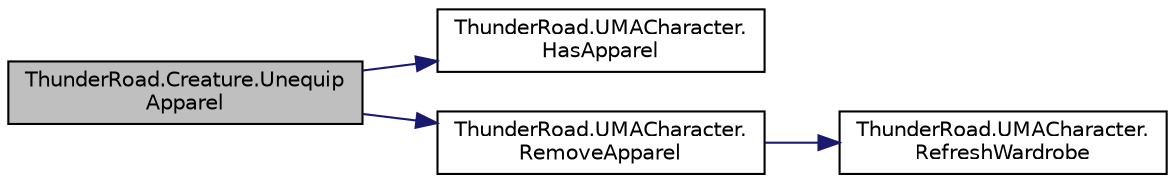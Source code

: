 digraph "ThunderRoad.Creature.UnequipApparel"
{
 // LATEX_PDF_SIZE
  edge [fontname="Helvetica",fontsize="10",labelfontname="Helvetica",labelfontsize="10"];
  node [fontname="Helvetica",fontsize="10",shape=record];
  rankdir="LR";
  Node1 [label="ThunderRoad.Creature.Unequip\lApparel",height=0.2,width=0.4,color="black", fillcolor="grey75", style="filled", fontcolor="black",tooltip="Unequips the apparel."];
  Node1 -> Node2 [color="midnightblue",fontsize="10",style="solid",fontname="Helvetica"];
  Node2 [label="ThunderRoad.UMACharacter.\lHasApparel",height=0.2,width=0.4,color="black", fillcolor="white", style="filled",URL="$class_thunder_road_1_1_u_m_a_character.html#ac7bc6fe76fe3cbe32c5220d3d5ca7af7",tooltip="Determines whether the specified slot name has apparel."];
  Node1 -> Node3 [color="midnightblue",fontsize="10",style="solid",fontname="Helvetica"];
  Node3 [label="ThunderRoad.UMACharacter.\lRemoveApparel",height=0.2,width=0.4,color="black", fillcolor="white", style="filled",URL="$class_thunder_road_1_1_u_m_a_character.html#ab0e1d608691082ac0a873c8bfecae829",tooltip="Removes the apparel."];
  Node3 -> Node4 [color="midnightblue",fontsize="10",style="solid",fontname="Helvetica"];
  Node4 [label="ThunderRoad.UMACharacter.\lRefreshWardrobe",height=0.2,width=0.4,color="black", fillcolor="white", style="filled",URL="$class_thunder_road_1_1_u_m_a_character.html#ab462342f308553a83729f655a0c90f75",tooltip="Refreshes the wardrobe."];
}
